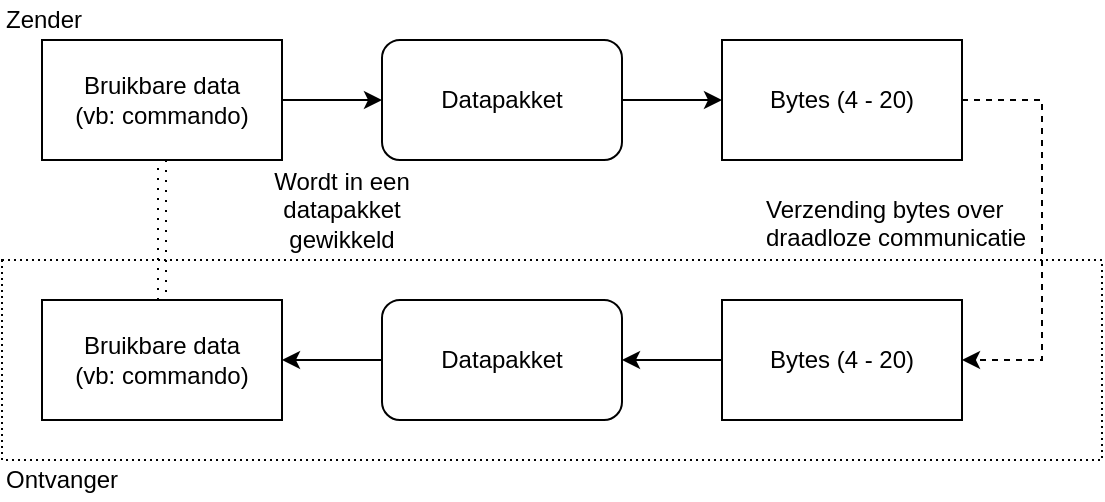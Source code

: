 <mxfile version="10.6.3" type="device"><diagram id="tuWu2Vu8y5xkQQt5L1aS" name="Page-1"><mxGraphModel dx="1394" dy="715" grid="1" gridSize="10" guides="1" tooltips="1" connect="1" arrows="1" fold="1" page="1" pageScale="1" pageWidth="827" pageHeight="1169" math="0" shadow="0"><root><mxCell id="0"/><mxCell id="1" parent="0"/><mxCell id="aoXqyqxEFP6Fm81-HcRM-3" style="edgeStyle=orthogonalEdgeStyle;rounded=0;orthogonalLoop=1;jettySize=auto;html=1;exitX=1;exitY=0.5;exitDx=0;exitDy=0;" edge="1" parent="1" source="aoXqyqxEFP6Fm81-HcRM-1" target="aoXqyqxEFP6Fm81-HcRM-2"><mxGeometry relative="1" as="geometry"/></mxCell><mxCell id="aoXqyqxEFP6Fm81-HcRM-22" style="edgeStyle=orthogonalEdgeStyle;shape=link;rounded=0;orthogonalLoop=1;jettySize=auto;html=1;exitX=0.5;exitY=1;exitDx=0;exitDy=0;dashed=1;dashPattern=1 4;" edge="1" parent="1" source="aoXqyqxEFP6Fm81-HcRM-1" target="aoXqyqxEFP6Fm81-HcRM-17"><mxGeometry relative="1" as="geometry"/></mxCell><mxCell id="aoXqyqxEFP6Fm81-HcRM-1" value="Bruikbare data&lt;br&gt;(vb: commando)&lt;br&gt;" style="rounded=0;whiteSpace=wrap;html=1;" vertex="1" parent="1"><mxGeometry x="30" y="120" width="120" height="60" as="geometry"/></mxCell><mxCell id="aoXqyqxEFP6Fm81-HcRM-6" style="edgeStyle=orthogonalEdgeStyle;rounded=0;orthogonalLoop=1;jettySize=auto;html=1;exitX=1;exitY=0.5;exitDx=0;exitDy=0;" edge="1" parent="1" source="aoXqyqxEFP6Fm81-HcRM-2" target="aoXqyqxEFP6Fm81-HcRM-5"><mxGeometry relative="1" as="geometry"/></mxCell><mxCell id="aoXqyqxEFP6Fm81-HcRM-2" value="Datapakket" style="rounded=1;whiteSpace=wrap;html=1;" vertex="1" parent="1"><mxGeometry x="200" y="120" width="120" height="60" as="geometry"/></mxCell><mxCell id="aoXqyqxEFP6Fm81-HcRM-24" style="edgeStyle=orthogonalEdgeStyle;rounded=0;orthogonalLoop=1;jettySize=auto;html=1;exitX=1;exitY=0.5;exitDx=0;exitDy=0;entryX=1;entryY=0.5;entryDx=0;entryDy=0;dashed=1;" edge="1" parent="1" source="aoXqyqxEFP6Fm81-HcRM-5" target="aoXqyqxEFP6Fm81-HcRM-13"><mxGeometry relative="1" as="geometry"><Array as="points"><mxPoint x="530" y="150"/><mxPoint x="530" y="280"/></Array></mxGeometry></mxCell><mxCell id="aoXqyqxEFP6Fm81-HcRM-5" value="Bytes (4 - 20)" style="rounded=0;whiteSpace=wrap;html=1;" vertex="1" parent="1"><mxGeometry x="370" y="120" width="120" height="60" as="geometry"/></mxCell><mxCell id="aoXqyqxEFP6Fm81-HcRM-8" value="Wordt in een datapakket gewikkeld" style="text;html=1;strokeColor=none;fillColor=none;align=center;verticalAlign=middle;whiteSpace=wrap;rounded=0;" vertex="1" parent="1"><mxGeometry x="130" y="195" width="100" height="20" as="geometry"/></mxCell><mxCell id="aoXqyqxEFP6Fm81-HcRM-11" value="Verzending bytes over &lt;br&gt;draadloze communicatie&lt;br&gt;&lt;br&gt;" style="text;html=1;resizable=0;points=[];autosize=1;align=left;verticalAlign=top;spacingTop=-4;" vertex="1" parent="1"><mxGeometry x="390" y="195" width="150" height="40" as="geometry"/></mxCell><mxCell id="aoXqyqxEFP6Fm81-HcRM-16" style="edgeStyle=orthogonalEdgeStyle;rounded=0;orthogonalLoop=1;jettySize=auto;html=1;exitX=0;exitY=0.5;exitDx=0;exitDy=0;entryX=1;entryY=0.5;entryDx=0;entryDy=0;" edge="1" parent="1" source="aoXqyqxEFP6Fm81-HcRM-13" target="aoXqyqxEFP6Fm81-HcRM-15"><mxGeometry relative="1" as="geometry"/></mxCell><mxCell id="aoXqyqxEFP6Fm81-HcRM-13" value="Bytes (4 - 20)" style="rounded=0;whiteSpace=wrap;html=1;" vertex="1" parent="1"><mxGeometry x="370" y="250" width="120" height="60" as="geometry"/></mxCell><mxCell id="aoXqyqxEFP6Fm81-HcRM-23" style="edgeStyle=orthogonalEdgeStyle;rounded=0;orthogonalLoop=1;jettySize=auto;html=1;exitX=0;exitY=0.5;exitDx=0;exitDy=0;entryX=1;entryY=0.5;entryDx=0;entryDy=0;" edge="1" parent="1" source="aoXqyqxEFP6Fm81-HcRM-15" target="aoXqyqxEFP6Fm81-HcRM-17"><mxGeometry relative="1" as="geometry"/></mxCell><mxCell id="aoXqyqxEFP6Fm81-HcRM-15" value="Datapakket" style="rounded=1;whiteSpace=wrap;html=1;" vertex="1" parent="1"><mxGeometry x="200" y="250" width="120" height="60" as="geometry"/></mxCell><mxCell id="aoXqyqxEFP6Fm81-HcRM-17" value="Bruikbare data&lt;br&gt;(vb: commando)&lt;br&gt;" style="rounded=0;whiteSpace=wrap;html=1;" vertex="1" parent="1"><mxGeometry x="30" y="250" width="120" height="60" as="geometry"/></mxCell><mxCell id="aoXqyqxEFP6Fm81-HcRM-27" value="" style="rounded=0;whiteSpace=wrap;html=1;fillColor=none;dashed=1;dashPattern=1 2;" vertex="1" parent="1"><mxGeometry x="10" y="230" width="550" height="100" as="geometry"/></mxCell><mxCell id="aoXqyqxEFP6Fm81-HcRM-28" value="Ontvanger" style="text;html=1;resizable=0;points=[];autosize=1;align=left;verticalAlign=top;spacingTop=-4;" vertex="1" parent="1"><mxGeometry x="10" y="330" width="70" height="20" as="geometry"/></mxCell><mxCell id="aoXqyqxEFP6Fm81-HcRM-29" value="Zender" style="text;html=1;resizable=0;points=[];autosize=1;align=left;verticalAlign=top;spacingTop=-4;" vertex="1" parent="1"><mxGeometry x="10" y="100" width="50" height="20" as="geometry"/></mxCell></root></mxGraphModel></diagram></mxfile>